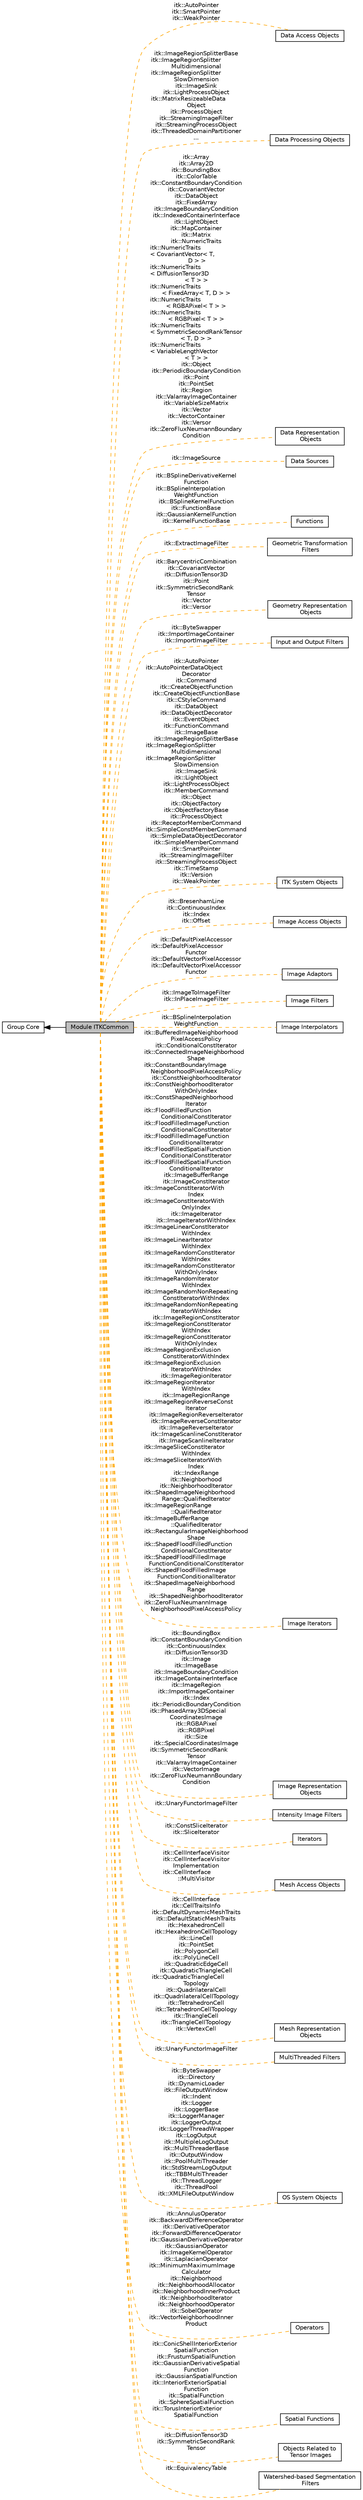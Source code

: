 digraph "Module ITKCommon"
{
  edge [fontname="Helvetica",fontsize="10",labelfontname="Helvetica",labelfontsize="10"];
  node [fontname="Helvetica",fontsize="10",shape=box];
  rankdir=LR;
  Node6 [label="Data Access Objects",height=0.2,width=0.4,color="black", fillcolor="white", style="filled",URL="$group__DataAccess.html",tooltip=" "];
  Node23 [label="Data Processing Objects",height=0.2,width=0.4,color="black", fillcolor="white", style="filled",URL="$group__DataProcessing.html",tooltip=" "];
  Node4 [label="Data Representation\l Objects",height=0.2,width=0.4,color="black", fillcolor="white", style="filled",URL="$group__DataRepresentation.html",tooltip=" "];
  Node24 [label="Data Sources",height=0.2,width=0.4,color="black", fillcolor="white", style="filled",URL="$group__DataSources.html",tooltip=" "];
  Node10 [label="Functions",height=0.2,width=0.4,color="black", fillcolor="white", style="filled",URL="$group__Functions.html",tooltip=" "];
  Node22 [label="Geometric Transformation\l Filters",height=0.2,width=0.4,color="black", fillcolor="white", style="filled",URL="$group__GeometricTransform.html",tooltip=" "];
  Node7 [label="Geometry Representation\l Objects",height=0.2,width=0.4,color="black", fillcolor="white", style="filled",URL="$group__Geometry.html",tooltip=" "];
  Node2 [label="Group Core",height=0.2,width=0.4,color="black", fillcolor="white", style="filled",URL="$group__Group-Core.html",tooltip=" "];
  Node13 [label="Input and Output Filters",height=0.2,width=0.4,color="black", fillcolor="white", style="filled",URL="$group__IOFilters.html",tooltip=" "];
  Node1 [label="Module ITKCommon",height=0.2,width=0.4,color="black", fillcolor="grey75", style="filled", fontcolor="black",tooltip=" "];
  Node5 [label="ITK System Objects",height=0.2,width=0.4,color="black", fillcolor="white", style="filled",URL="$group__ITKSystemObjects.html",tooltip=" "];
  Node9 [label="Image Access Objects",height=0.2,width=0.4,color="black", fillcolor="white", style="filled",URL="$group__ImageAccess.html",tooltip=" "];
  Node19 [label="Image Adaptors",height=0.2,width=0.4,color="black", fillcolor="white", style="filled",URL="$group__ImageAdaptors.html",tooltip=" "];
  Node25 [label="Image Filters",height=0.2,width=0.4,color="black", fillcolor="white", style="filled",URL="$group__ImageFilters.html",tooltip=" "];
  Node11 [label="Image Interpolators",height=0.2,width=0.4,color="black", fillcolor="white", style="filled",URL="$group__ImageInterpolators.html",tooltip=" "];
  Node12 [label="Image Iterators",height=0.2,width=0.4,color="black", fillcolor="white", style="filled",URL="$group__ImageIterators.html",tooltip=" "];
  Node8 [label="Image Representation\l Objects",height=0.2,width=0.4,color="black", fillcolor="white", style="filled",URL="$group__ImageObjects.html",tooltip=" "];
  Node26 [label="Intensity Image Filters",height=0.2,width=0.4,color="black", fillcolor="white", style="filled",URL="$group__IntensityImageFilters.html",tooltip=" "];
  Node18 [label="Iterators",height=0.2,width=0.4,color="black", fillcolor="white", style="filled",URL="$group__Iterators.html",tooltip=" "];
  Node16 [label="Mesh Access Objects",height=0.2,width=0.4,color="black", fillcolor="white", style="filled",URL="$group__MeshAccess.html",tooltip=" "];
  Node15 [label="Mesh Representation\l Objects",height=0.2,width=0.4,color="black", fillcolor="white", style="filled",URL="$group__MeshObjects.html",tooltip=" "];
  Node27 [label="MultiThreaded Filters",height=0.2,width=0.4,color="black", fillcolor="white", style="filled",URL="$group__MultiThreaded.html",tooltip=" "];
  Node14 [label="OS System Objects",height=0.2,width=0.4,color="black", fillcolor="white", style="filled",URL="$group__OSSystemObjects.html",tooltip=" "];
  Node3 [label="Operators",height=0.2,width=0.4,color="black", fillcolor="white", style="filled",URL="$group__Operators.html",tooltip=" "];
  Node17 [label="Spatial Functions",height=0.2,width=0.4,color="black", fillcolor="white", style="filled",URL="$group__SpatialFunctions.html",tooltip=" "];
  Node20 [label="Objects Related to\l Tensor Images",height=0.2,width=0.4,color="black", fillcolor="white", style="filled",URL="$group__TensorObjects.html",tooltip=" "];
  Node21 [label="Watershed-based Segmentation\l Filters",height=0.2,width=0.4,color="black", fillcolor="white", style="filled",URL="$group__WatershedSegmentation.html",tooltip=" "];
  Node2->Node1 [shape=plaintext, dir="back", style="solid"];
  Node1->Node3 [shape=plaintext, label="itk::AnnulusOperator\nitk::BackwardDifferenceOperator\nitk::DerivativeOperator\nitk::ForwardDifferenceOperator\nitk::GaussianDerivativeOperator\nitk::GaussianOperator\nitk::ImageKernelOperator\nitk::LaplacianOperator\nitk::MinimumMaximumImage\lCalculator\nitk::Neighborhood\nitk::NeighborhoodAllocator\nitk::NeighborhoodInnerProduct\nitk::NeighborhoodIterator\nitk::NeighborhoodOperator\nitk::SobelOperator\nitk::VectorNeighborhoodInner\lProduct", color="orange", dir="none", style="dashed"];
  Node1->Node4 [shape=plaintext, label="itk::Array\nitk::Array2D\nitk::BoundingBox\nitk::ColorTable\nitk::ConstantBoundaryCondition\nitk::CovariantVector\nitk::DataObject\nitk::FixedArray\nitk::ImageBoundaryCondition\nitk::IndexedContainerInterface\nitk::LightObject\nitk::MapContainer\nitk::Matrix\nitk::NumericTraits\nitk::NumericTraits\l\< CovariantVector\< T,\l D \> \>\nitk::NumericTraits\l\< DiffusionTensor3D\l\< T \> \>\nitk::NumericTraits\l\< FixedArray\< T, D \> \>\nitk::NumericTraits\l\< RGBAPixel\< T \> \>\nitk::NumericTraits\l\< RGBPixel\< T \> \>\nitk::NumericTraits\l\< SymmetricSecondRankTensor\l\< T, D \> \>\nitk::NumericTraits\l\< VariableLengthVector\l\< T \> \>\nitk::Object\nitk::PeriodicBoundaryCondition\nitk::Point\nitk::PointSet\nitk::Region\nitk::ValarrayImageContainer\nitk::VariableSizeMatrix\nitk::Vector\nitk::VectorContainer\nitk::Versor\nitk::ZeroFluxNeumannBoundary\lCondition", color="orange", dir="none", style="dashed"];
  Node1->Node5 [shape=plaintext, label="itk::AutoPointer\nitk::AutoPointerDataObject\lDecorator\nitk::Command\nitk::CreateObjectFunction\nitk::CreateObjectFunctionBase\nitk::CStyleCommand\nitk::DataObject\nitk::DataObjectDecorator\nitk::EventObject\nitk::FunctionCommand\nitk::ImageBase\nitk::ImageRegionSplitterBase\nitk::ImageRegionSplitter\lMultidimensional\nitk::ImageRegionSplitter\lSlowDimension\nitk::ImageSink\nitk::LightObject\nitk::LightProcessObject\nitk::MemberCommand\nitk::Object\nitk::ObjectFactory\nitk::ObjectFactoryBase\nitk::ProcessObject\nitk::ReceptorMemberCommand\nitk::SimpleConstMemberCommand\nitk::SimpleDataObjectDecorator\nitk::SimpleMemberCommand\nitk::SmartPointer\nitk::StreamingImageFilter\nitk::StreamingProcessObject\nitk::TimeStamp\nitk::Version\nitk::WeakPointer", color="orange", dir="none", style="dashed"];
  Node1->Node6 [shape=plaintext, label="itk::AutoPointer\nitk::SmartPointer\nitk::WeakPointer", color="orange", dir="none", style="dashed"];
  Node1->Node7 [shape=plaintext, label="itk::BarycentricCombination\nitk::CovariantVector\nitk::DiffusionTensor3D\nitk::Point\nitk::SymmetricSecondRank\lTensor\nitk::Vector\nitk::Versor", color="orange", dir="none", style="dashed"];
  Node1->Node8 [shape=plaintext, label="itk::BoundingBox\nitk::ConstantBoundaryCondition\nitk::ContinuousIndex\nitk::DiffusionTensor3D\nitk::Image\nitk::ImageBase\nitk::ImageBoundaryCondition\nitk::ImageContainerInterface\nitk::ImageRegion\nitk::ImportImageContainer\nitk::Index\nitk::PeriodicBoundaryCondition\nitk::PhasedArray3DSpecial\lCoordinatesImage\nitk::RGBAPixel\nitk::RGBPixel\nitk::Size\nitk::SpecialCoordinatesImage\nitk::SymmetricSecondRank\lTensor\nitk::ValarrayImageContainer\nitk::VectorImage\nitk::ZeroFluxNeumannBoundary\lCondition", color="orange", dir="none", style="dashed"];
  Node1->Node9 [shape=plaintext, label="itk::BresenhamLine\nitk::ContinuousIndex\nitk::Index\nitk::Offset", color="orange", dir="none", style="dashed"];
  Node1->Node10 [shape=plaintext, label="itk::BSplineDerivativeKernel\lFunction\nitk::BSplineInterpolation\lWeightFunction\nitk::BSplineKernelFunction\nitk::FunctionBase\nitk::GaussianKernelFunction\nitk::KernelFunctionBase", color="orange", dir="none", style="dashed"];
  Node1->Node11 [shape=plaintext, label="itk::BSplineInterpolation\lWeightFunction", color="orange", dir="none", style="dashed"];
  Node1->Node12 [shape=plaintext, label="itk::BufferedImageNeighborhood\lPixelAccessPolicy\nitk::ConditionalConstIterator\nitk::ConnectedImageNeighborhood\lShape\nitk::ConstantBoundaryImage\lNeighborhoodPixelAccessPolicy\nitk::ConstNeighborhoodIterator\nitk::ConstNeighborhoodIterator\lWithOnlyIndex\nitk::ConstShapedNeighborhood\lIterator\nitk::FloodFilledFunction\lConditionalConstIterator\nitk::FloodFilledImageFunction\lConditionalConstIterator\nitk::FloodFilledImageFunction\lConditionalIterator\nitk::FloodFilledSpatialFunction\lConditionalConstIterator\nitk::FloodFilledSpatialFunction\lConditionalIterator\nitk::ImageBufferRange\nitk::ImageConstIterator\nitk::ImageConstIteratorWith\lIndex\nitk::ImageConstIteratorWith\lOnlyIndex\nitk::ImageIterator\nitk::ImageIteratorWithIndex\nitk::ImageLinearConstIterator\lWithIndex\nitk::ImageLinearIterator\lWithIndex\nitk::ImageRandomConstIterator\lWithIndex\nitk::ImageRandomConstIterator\lWithOnlyIndex\nitk::ImageRandomIterator\lWithIndex\nitk::ImageRandomNonRepeating\lConstIteratorWithIndex\nitk::ImageRandomNonRepeating\lIteratorWithIndex\nitk::ImageRegionConstIterator\nitk::ImageRegionConstIterator\lWithIndex\nitk::ImageRegionConstIterator\lWithOnlyIndex\nitk::ImageRegionExclusion\lConstIteratorWithIndex\nitk::ImageRegionExclusion\lIteratorWithIndex\nitk::ImageRegionIterator\nitk::ImageRegionIterator\lWithIndex\nitk::ImageRegionRange\nitk::ImageRegionReverseConst\lIterator\nitk::ImageRegionReverseIterator\nitk::ImageReverseConstIterator\nitk::ImageReverseIterator\nitk::ImageScanlineConstIterator\nitk::ImageScanlineIterator\nitk::ImageSliceConstIterator\lWithIndex\nitk::ImageSliceIteratorWith\lIndex\nitk::IndexRange\nitk::Neighborhood\nitk::NeighborhoodIterator\nitk::ShapedImageNeighborhood\lRange::QualifiedIterator\nitk::ImageRegionRange\l::QualifiedIterator\nitk::ImageBufferRange\l::QualifiedIterator\nitk::RectangularImageNeighborhood\lShape\nitk::ShapedFloodFilledFunction\lConditionalConstIterator\nitk::ShapedFloodFilledImage\lFunctionConditionalConstIterator\nitk::ShapedFloodFilledImage\lFunctionConditionalIterator\nitk::ShapedImageNeighborhood\lRange\nitk::ShapedNeighborhoodIterator\nitk::ZeroFluxNeumannImage\lNeighborhoodPixelAccessPolicy", color="orange", dir="none", style="dashed"];
  Node1->Node13 [shape=plaintext, label="itk::ByteSwapper\nitk::ImportImageContainer\nitk::ImportImageFilter", color="orange", dir="none", style="dashed"];
  Node1->Node14 [shape=plaintext, label="itk::ByteSwapper\nitk::Directory\nitk::DynamicLoader\nitk::FileOutputWindow\nitk::Indent\nitk::Logger\nitk::LoggerBase\nitk::LoggerManager\nitk::LoggerOutput\nitk::LoggerThreadWrapper\nitk::LogOutput\nitk::MultipleLogOutput\nitk::MultiThreaderBase\nitk::OutputWindow\nitk::PoolMultiThreader\nitk::StdStreamLogOutput\nitk::TBBMultiThreader\nitk::ThreadLogger\nitk::ThreadPool\nitk::XMLFileOutputWindow", color="orange", dir="none", style="dashed"];
  Node1->Node15 [shape=plaintext, label="itk::CellInterface\nitk::CellTraitsInfo\nitk::DefaultDynamicMeshTraits\nitk::DefaultStaticMeshTraits\nitk::HexahedronCell\nitk::HexahedronCellTopology\nitk::LineCell\nitk::PointSet\nitk::PolygonCell\nitk::PolyLineCell\nitk::QuadraticEdgeCell\nitk::QuadraticTriangleCell\nitk::QuadraticTriangleCell\lTopology\nitk::QuadrilateralCell\nitk::QuadrilateralCellTopology\nitk::TetrahedronCell\nitk::TetrahedronCellTopology\nitk::TriangleCell\nitk::TriangleCellTopology\nitk::VertexCell", color="orange", dir="none", style="dashed"];
  Node1->Node16 [shape=plaintext, label="itk::CellInterfaceVisitor\nitk::CellInterfaceVisitor\lImplementation\nitk::CellInterface\l::MultiVisitor", color="orange", dir="none", style="dashed"];
  Node1->Node17 [shape=plaintext, label="itk::ConicShellInteriorExterior\lSpatialFunction\nitk::FrustumSpatialFunction\nitk::GaussianDerivativeSpatial\lFunction\nitk::GaussianSpatialFunction\nitk::InteriorExteriorSpatial\lFunction\nitk::SpatialFunction\nitk::SphereSpatialFunction\nitk::TorusInteriorExterior\lSpatialFunction", color="orange", dir="none", style="dashed"];
  Node1->Node18 [shape=plaintext, label="itk::ConstSliceIterator\nitk::SliceIterator", color="orange", dir="none", style="dashed"];
  Node1->Node19 [shape=plaintext, label="itk::DefaultPixelAccessor\nitk::DefaultPixelAccessor\lFunctor\nitk::DefaultVectorPixelAccessor\nitk::DefaultVectorPixelAccessor\lFunctor", color="orange", dir="none", style="dashed"];
  Node1->Node20 [shape=plaintext, label="itk::DiffusionTensor3D\nitk::SymmetricSecondRank\lTensor", color="orange", dir="none", style="dashed"];
  Node1->Node21 [shape=plaintext, label="itk::EquivalencyTable", color="orange", dir="none", style="dashed"];
  Node1->Node22 [shape=plaintext, label="itk::ExtractImageFilter", color="orange", dir="none", style="dashed"];
  Node1->Node23 [shape=plaintext, label="itk::ImageRegionSplitterBase\nitk::ImageRegionSplitter\lMultidimensional\nitk::ImageRegionSplitter\lSlowDimension\nitk::ImageSink\nitk::LightProcessObject\nitk::MatrixResizeableData\lObject\nitk::ProcessObject\nitk::StreamingImageFilter\nitk::StreamingProcessObject\nitk::ThreadedDomainPartitioner\n...", color="orange", dir="none", style="dashed"];
  Node1->Node24 [shape=plaintext, label="itk::ImageSource", color="orange", dir="none", style="dashed"];
  Node1->Node25 [shape=plaintext, label="itk::ImageToImageFilter\nitk::InPlaceImageFilter", color="orange", dir="none", style="dashed"];
  Node1->Node26 [shape=plaintext, label="itk::UnaryFunctorImageFilter", color="orange", dir="none", style="dashed"];
  Node1->Node27 [shape=plaintext, label="itk::UnaryFunctorImageFilter", color="orange", dir="none", style="dashed"];
}
